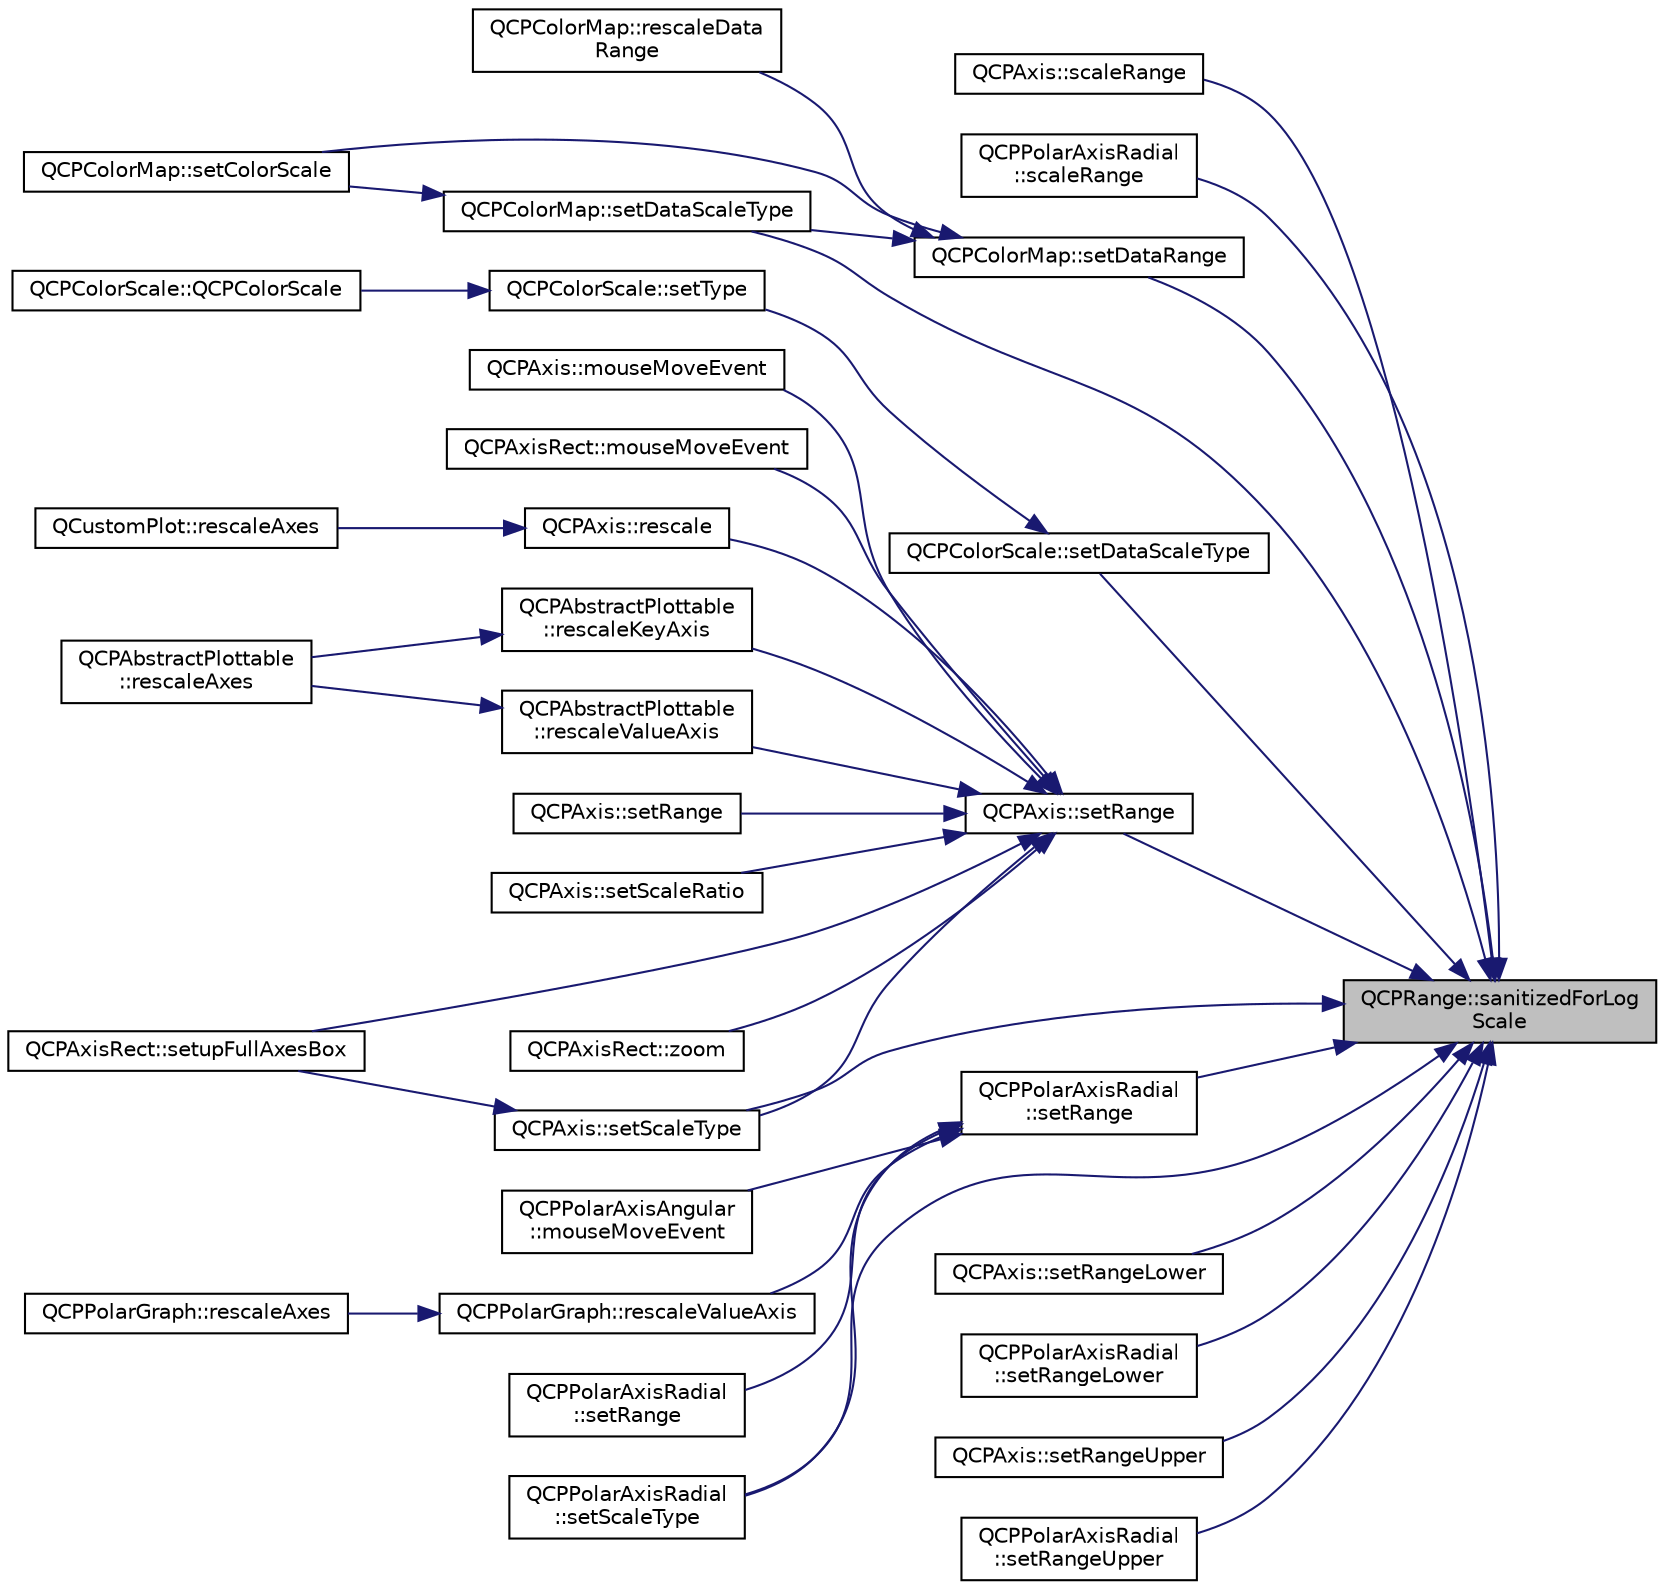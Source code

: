 digraph "QCPRange::sanitizedForLogScale"
{
 // LATEX_PDF_SIZE
  edge [fontname="Helvetica",fontsize="10",labelfontname="Helvetica",labelfontsize="10"];
  node [fontname="Helvetica",fontsize="10",shape=record];
  rankdir="RL";
  Node1 [label="QCPRange::sanitizedForLog\lScale",height=0.2,width=0.4,color="black", fillcolor="grey75", style="filled", fontcolor="black",tooltip=" "];
  Node1 -> Node2 [dir="back",color="midnightblue",fontsize="10",style="solid",fontname="Helvetica"];
  Node2 [label="QCPAxis::scaleRange",height=0.2,width=0.4,color="black", fillcolor="white", style="filled",URL="$classQCPAxis.html#a7072ff96fe690148f1bbcdb4f773ea1c",tooltip=" "];
  Node1 -> Node3 [dir="back",color="midnightblue",fontsize="10",style="solid",fontname="Helvetica"];
  Node3 [label="QCPPolarAxisRadial\l::scaleRange",height=0.2,width=0.4,color="black", fillcolor="white", style="filled",URL="$classQCPPolarAxisRadial.html#aea527409448c9d000aa5de3d7eebd76a",tooltip=" "];
  Node1 -> Node4 [dir="back",color="midnightblue",fontsize="10",style="solid",fontname="Helvetica"];
  Node4 [label="QCPColorMap::setDataRange",height=0.2,width=0.4,color="black", fillcolor="white", style="filled",URL="$classQCPColorMap.html#a980b42837821159786a85b4b7dcb8774",tooltip=" "];
  Node4 -> Node5 [dir="back",color="midnightblue",fontsize="10",style="solid",fontname="Helvetica"];
  Node5 [label="QCPColorMap::rescaleData\lRange",height=0.2,width=0.4,color="black", fillcolor="white", style="filled",URL="$classQCPColorMap.html#a856608fa3dd1cc290bcd5f29a5575774",tooltip=" "];
  Node4 -> Node6 [dir="back",color="midnightblue",fontsize="10",style="solid",fontname="Helvetica"];
  Node6 [label="QCPColorMap::setColorScale",height=0.2,width=0.4,color="black", fillcolor="white", style="filled",URL="$classQCPColorMap.html#aa828921db364fe3c6af4619580ab85fd",tooltip=" "];
  Node4 -> Node7 [dir="back",color="midnightblue",fontsize="10",style="solid",fontname="Helvetica"];
  Node7 [label="QCPColorMap::setDataScaleType",height=0.2,width=0.4,color="black", fillcolor="white", style="filled",URL="$classQCPColorMap.html#a9d20aa08e3c1f20f22908c45b9c06511",tooltip=" "];
  Node7 -> Node6 [dir="back",color="midnightblue",fontsize="10",style="solid",fontname="Helvetica"];
  Node1 -> Node8 [dir="back",color="midnightblue",fontsize="10",style="solid",fontname="Helvetica"];
  Node8 [label="QCPColorScale::setDataScaleType",height=0.2,width=0.4,color="black", fillcolor="white", style="filled",URL="$classQCPColorScale.html#aeb6107d67dd7325145b2498abae67fc3",tooltip=" "];
  Node8 -> Node9 [dir="back",color="midnightblue",fontsize="10",style="solid",fontname="Helvetica"];
  Node9 [label="QCPColorScale::setType",height=0.2,width=0.4,color="black", fillcolor="white", style="filled",URL="$classQCPColorScale.html#a1bf9bdb291927c422dd66b404b206f1f",tooltip=" "];
  Node9 -> Node10 [dir="back",color="midnightblue",fontsize="10",style="solid",fontname="Helvetica"];
  Node10 [label="QCPColorScale::QCPColorScale",height=0.2,width=0.4,color="black", fillcolor="white", style="filled",URL="$classQCPColorScale.html#aa8debce1be38b54287c04d4f584394b4",tooltip=" "];
  Node1 -> Node7 [dir="back",color="midnightblue",fontsize="10",style="solid",fontname="Helvetica"];
  Node1 -> Node11 [dir="back",color="midnightblue",fontsize="10",style="solid",fontname="Helvetica"];
  Node11 [label="QCPAxis::setRange",height=0.2,width=0.4,color="black", fillcolor="white", style="filled",URL="$classQCPAxis.html#aebdfea5d44c3a0ad2b4700cd4d25b641",tooltip=" "];
  Node11 -> Node12 [dir="back",color="midnightblue",fontsize="10",style="solid",fontname="Helvetica"];
  Node12 [label="QCPAxis::mouseMoveEvent",height=0.2,width=0.4,color="black", fillcolor="white", style="filled",URL="$classQCPAxis.html#ac5a269609e6177737faabdc46434d8c7",tooltip=" "];
  Node11 -> Node13 [dir="back",color="midnightblue",fontsize="10",style="solid",fontname="Helvetica"];
  Node13 [label="QCPAxisRect::mouseMoveEvent",height=0.2,width=0.4,color="black", fillcolor="white", style="filled",URL="$classQCPAxisRect.html#a9cd27ad8c5cfb49aefd9dbb30def4beb",tooltip=" "];
  Node11 -> Node14 [dir="back",color="midnightblue",fontsize="10",style="solid",fontname="Helvetica"];
  Node14 [label="QCPAxis::rescale",height=0.2,width=0.4,color="black", fillcolor="white", style="filled",URL="$classQCPAxis.html#a499345f02ebce4b23d8ccec96e58daa9",tooltip=" "];
  Node14 -> Node15 [dir="back",color="midnightblue",fontsize="10",style="solid",fontname="Helvetica"];
  Node15 [label="QCustomPlot::rescaleAxes",height=0.2,width=0.4,color="black", fillcolor="white", style="filled",URL="$classQCustomPlot.html#ad86528f2cee6c7e446dea4a6e8839935",tooltip=" "];
  Node11 -> Node16 [dir="back",color="midnightblue",fontsize="10",style="solid",fontname="Helvetica"];
  Node16 [label="QCPAbstractPlottable\l::rescaleKeyAxis",height=0.2,width=0.4,color="black", fillcolor="white", style="filled",URL="$classQCPAbstractPlottable.html#ae96b83c961e257da116c6acf9c7da308",tooltip=" "];
  Node16 -> Node17 [dir="back",color="midnightblue",fontsize="10",style="solid",fontname="Helvetica"];
  Node17 [label="QCPAbstractPlottable\l::rescaleAxes",height=0.2,width=0.4,color="black", fillcolor="white", style="filled",URL="$classQCPAbstractPlottable.html#a1491c4a606bccd2d09e65e11b79eb882",tooltip=" "];
  Node11 -> Node18 [dir="back",color="midnightblue",fontsize="10",style="solid",fontname="Helvetica"];
  Node18 [label="QCPAbstractPlottable\l::rescaleValueAxis",height=0.2,width=0.4,color="black", fillcolor="white", style="filled",URL="$classQCPAbstractPlottable.html#a714eaf36b12434cd71846215504db82e",tooltip=" "];
  Node18 -> Node17 [dir="back",color="midnightblue",fontsize="10",style="solid",fontname="Helvetica"];
  Node11 -> Node19 [dir="back",color="midnightblue",fontsize="10",style="solid",fontname="Helvetica"];
  Node19 [label="QCPAxis::setRange",height=0.2,width=0.4,color="black", fillcolor="white", style="filled",URL="$classQCPAxis.html#acf60e5b2d631fbc8c4548c3d579cb6d0",tooltip=" "];
  Node11 -> Node20 [dir="back",color="midnightblue",fontsize="10",style="solid",fontname="Helvetica"];
  Node20 [label="QCPAxis::setScaleRatio",height=0.2,width=0.4,color="black", fillcolor="white", style="filled",URL="$classQCPAxis.html#af4bbd446dcaee5a83ac30ce9bcd6e125",tooltip=" "];
  Node11 -> Node21 [dir="back",color="midnightblue",fontsize="10",style="solid",fontname="Helvetica"];
  Node21 [label="QCPAxis::setScaleType",height=0.2,width=0.4,color="black", fillcolor="white", style="filled",URL="$classQCPAxis.html#adef29cae617af4f519f6c40d1a866ca6",tooltip=" "];
  Node21 -> Node22 [dir="back",color="midnightblue",fontsize="10",style="solid",fontname="Helvetica"];
  Node22 [label="QCPAxisRect::setupFullAxesBox",height=0.2,width=0.4,color="black", fillcolor="white", style="filled",URL="$classQCPAxisRect.html#a5fa906175447b14206954f77fc7f1ef4",tooltip=" "];
  Node11 -> Node22 [dir="back",color="midnightblue",fontsize="10",style="solid",fontname="Helvetica"];
  Node11 -> Node23 [dir="back",color="midnightblue",fontsize="10",style="solid",fontname="Helvetica"];
  Node23 [label="QCPAxisRect::zoom",height=0.2,width=0.4,color="black", fillcolor="white", style="filled",URL="$classQCPAxisRect.html#ae481c28b50e10cfbbec59fde45e77367",tooltip=" "];
  Node1 -> Node24 [dir="back",color="midnightblue",fontsize="10",style="solid",fontname="Helvetica"];
  Node24 [label="QCPPolarAxisRadial\l::setRange",height=0.2,width=0.4,color="black", fillcolor="white", style="filled",URL="$classQCPPolarAxisRadial.html#a6a1ee54cda58cc96bd805b533ba081b0",tooltip=" "];
  Node24 -> Node25 [dir="back",color="midnightblue",fontsize="10",style="solid",fontname="Helvetica"];
  Node25 [label="QCPPolarAxisAngular\l::mouseMoveEvent",height=0.2,width=0.4,color="black", fillcolor="white", style="filled",URL="$classQCPPolarAxisAngular.html#a5e2b49c56b57abc2ac2005e330ef1ee7",tooltip=" "];
  Node24 -> Node26 [dir="back",color="midnightblue",fontsize="10",style="solid",fontname="Helvetica"];
  Node26 [label="QCPPolarGraph::rescaleValueAxis",height=0.2,width=0.4,color="black", fillcolor="white", style="filled",URL="$classQCPPolarGraph.html#af235a40af6f32ac65eee484e73b45932",tooltip=" "];
  Node26 -> Node27 [dir="back",color="midnightblue",fontsize="10",style="solid",fontname="Helvetica"];
  Node27 [label="QCPPolarGraph::rescaleAxes",height=0.2,width=0.4,color="black", fillcolor="white", style="filled",URL="$classQCPPolarGraph.html#a52d6dd17af9fc2fdc01ac5ad73a60a60",tooltip=" "];
  Node24 -> Node28 [dir="back",color="midnightblue",fontsize="10",style="solid",fontname="Helvetica"];
  Node28 [label="QCPPolarAxisRadial\l::setRange",height=0.2,width=0.4,color="black", fillcolor="white", style="filled",URL="$classQCPPolarAxisRadial.html#a9091e0cace8500840c1cf06c92487ac1",tooltip=" "];
  Node24 -> Node29 [dir="back",color="midnightblue",fontsize="10",style="solid",fontname="Helvetica"];
  Node29 [label="QCPPolarAxisRadial\l::setScaleType",height=0.2,width=0.4,color="black", fillcolor="white", style="filled",URL="$classQCPPolarAxisRadial.html#af307dd120363c58b915cbe255e8de588",tooltip=" "];
  Node1 -> Node30 [dir="back",color="midnightblue",fontsize="10",style="solid",fontname="Helvetica"];
  Node30 [label="QCPAxis::setRangeLower",height=0.2,width=0.4,color="black", fillcolor="white", style="filled",URL="$classQCPAxis.html#afcf51227d337db28d1a9ce9a4d1bc91a",tooltip=" "];
  Node1 -> Node31 [dir="back",color="midnightblue",fontsize="10",style="solid",fontname="Helvetica"];
  Node31 [label="QCPPolarAxisRadial\l::setRangeLower",height=0.2,width=0.4,color="black", fillcolor="white", style="filled",URL="$classQCPPolarAxisRadial.html#ad39c3668573846080ef4f92903bc8c56",tooltip=" "];
  Node1 -> Node32 [dir="back",color="midnightblue",fontsize="10",style="solid",fontname="Helvetica"];
  Node32 [label="QCPAxis::setRangeUpper",height=0.2,width=0.4,color="black", fillcolor="white", style="filled",URL="$classQCPAxis.html#acd3ca1247aa867b540cd5ec30ccd3bef",tooltip=" "];
  Node1 -> Node33 [dir="back",color="midnightblue",fontsize="10",style="solid",fontname="Helvetica"];
  Node33 [label="QCPPolarAxisRadial\l::setRangeUpper",height=0.2,width=0.4,color="black", fillcolor="white", style="filled",URL="$classQCPPolarAxisRadial.html#ad7fea6680a0c0d0e7fddab06b5e03869",tooltip=" "];
  Node1 -> Node21 [dir="back",color="midnightblue",fontsize="10",style="solid",fontname="Helvetica"];
  Node1 -> Node29 [dir="back",color="midnightblue",fontsize="10",style="solid",fontname="Helvetica"];
}
